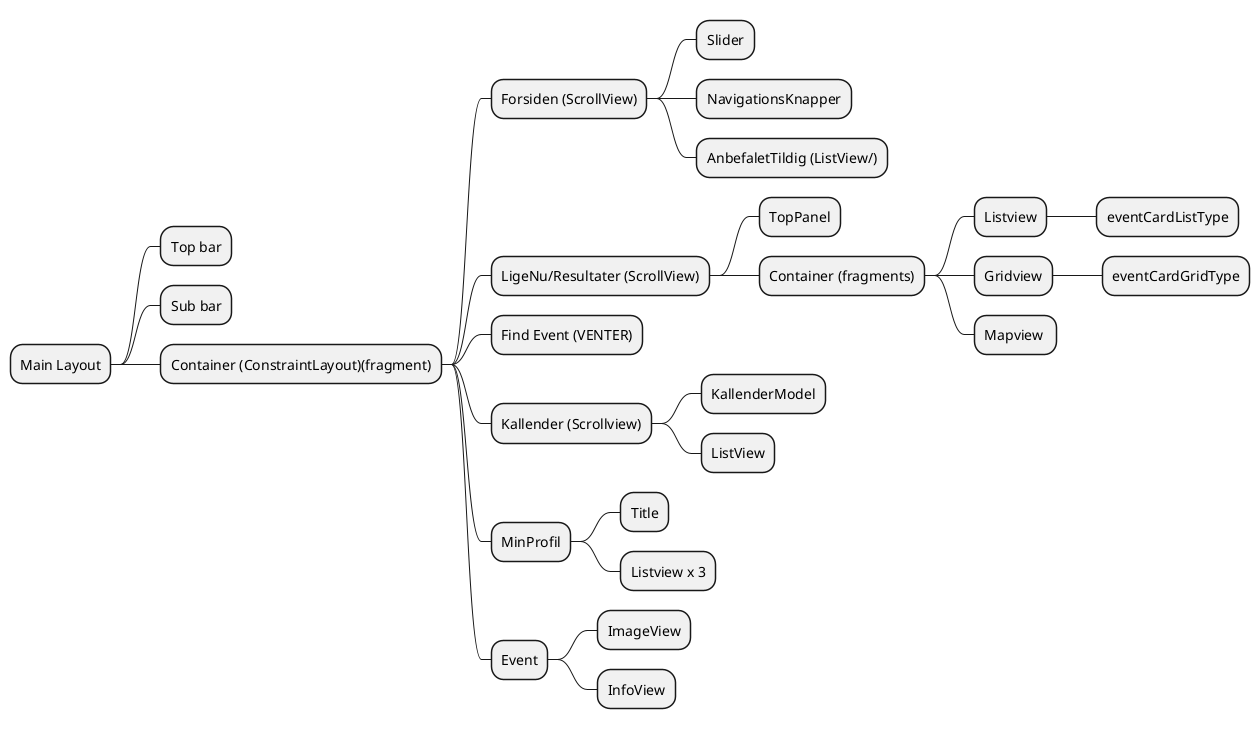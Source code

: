 @startmindmap
* Main Layout
** Top bar
** Sub bar
** Container (ConstraintLayout)(fragment)
*** Forsiden (ScrollView)
**** Slider
**** NavigationsKnapper
**** AnbefaletTildig (ListView/)
*** LigeNu/Resultater (ScrollView)
**** TopPanel
**** Container (fragments)
***** Listview
****** eventCardListType
***** Gridview
****** eventCardGridType
***** Mapview 
*** Find Event (VENTER)
*** Kallender (Scrollview)
**** KallenderModel
**** ListView
*** MinProfil
**** Title
**** Listview x 3
*** Event
**** ImageView
**** InfoView

@endmindmap
